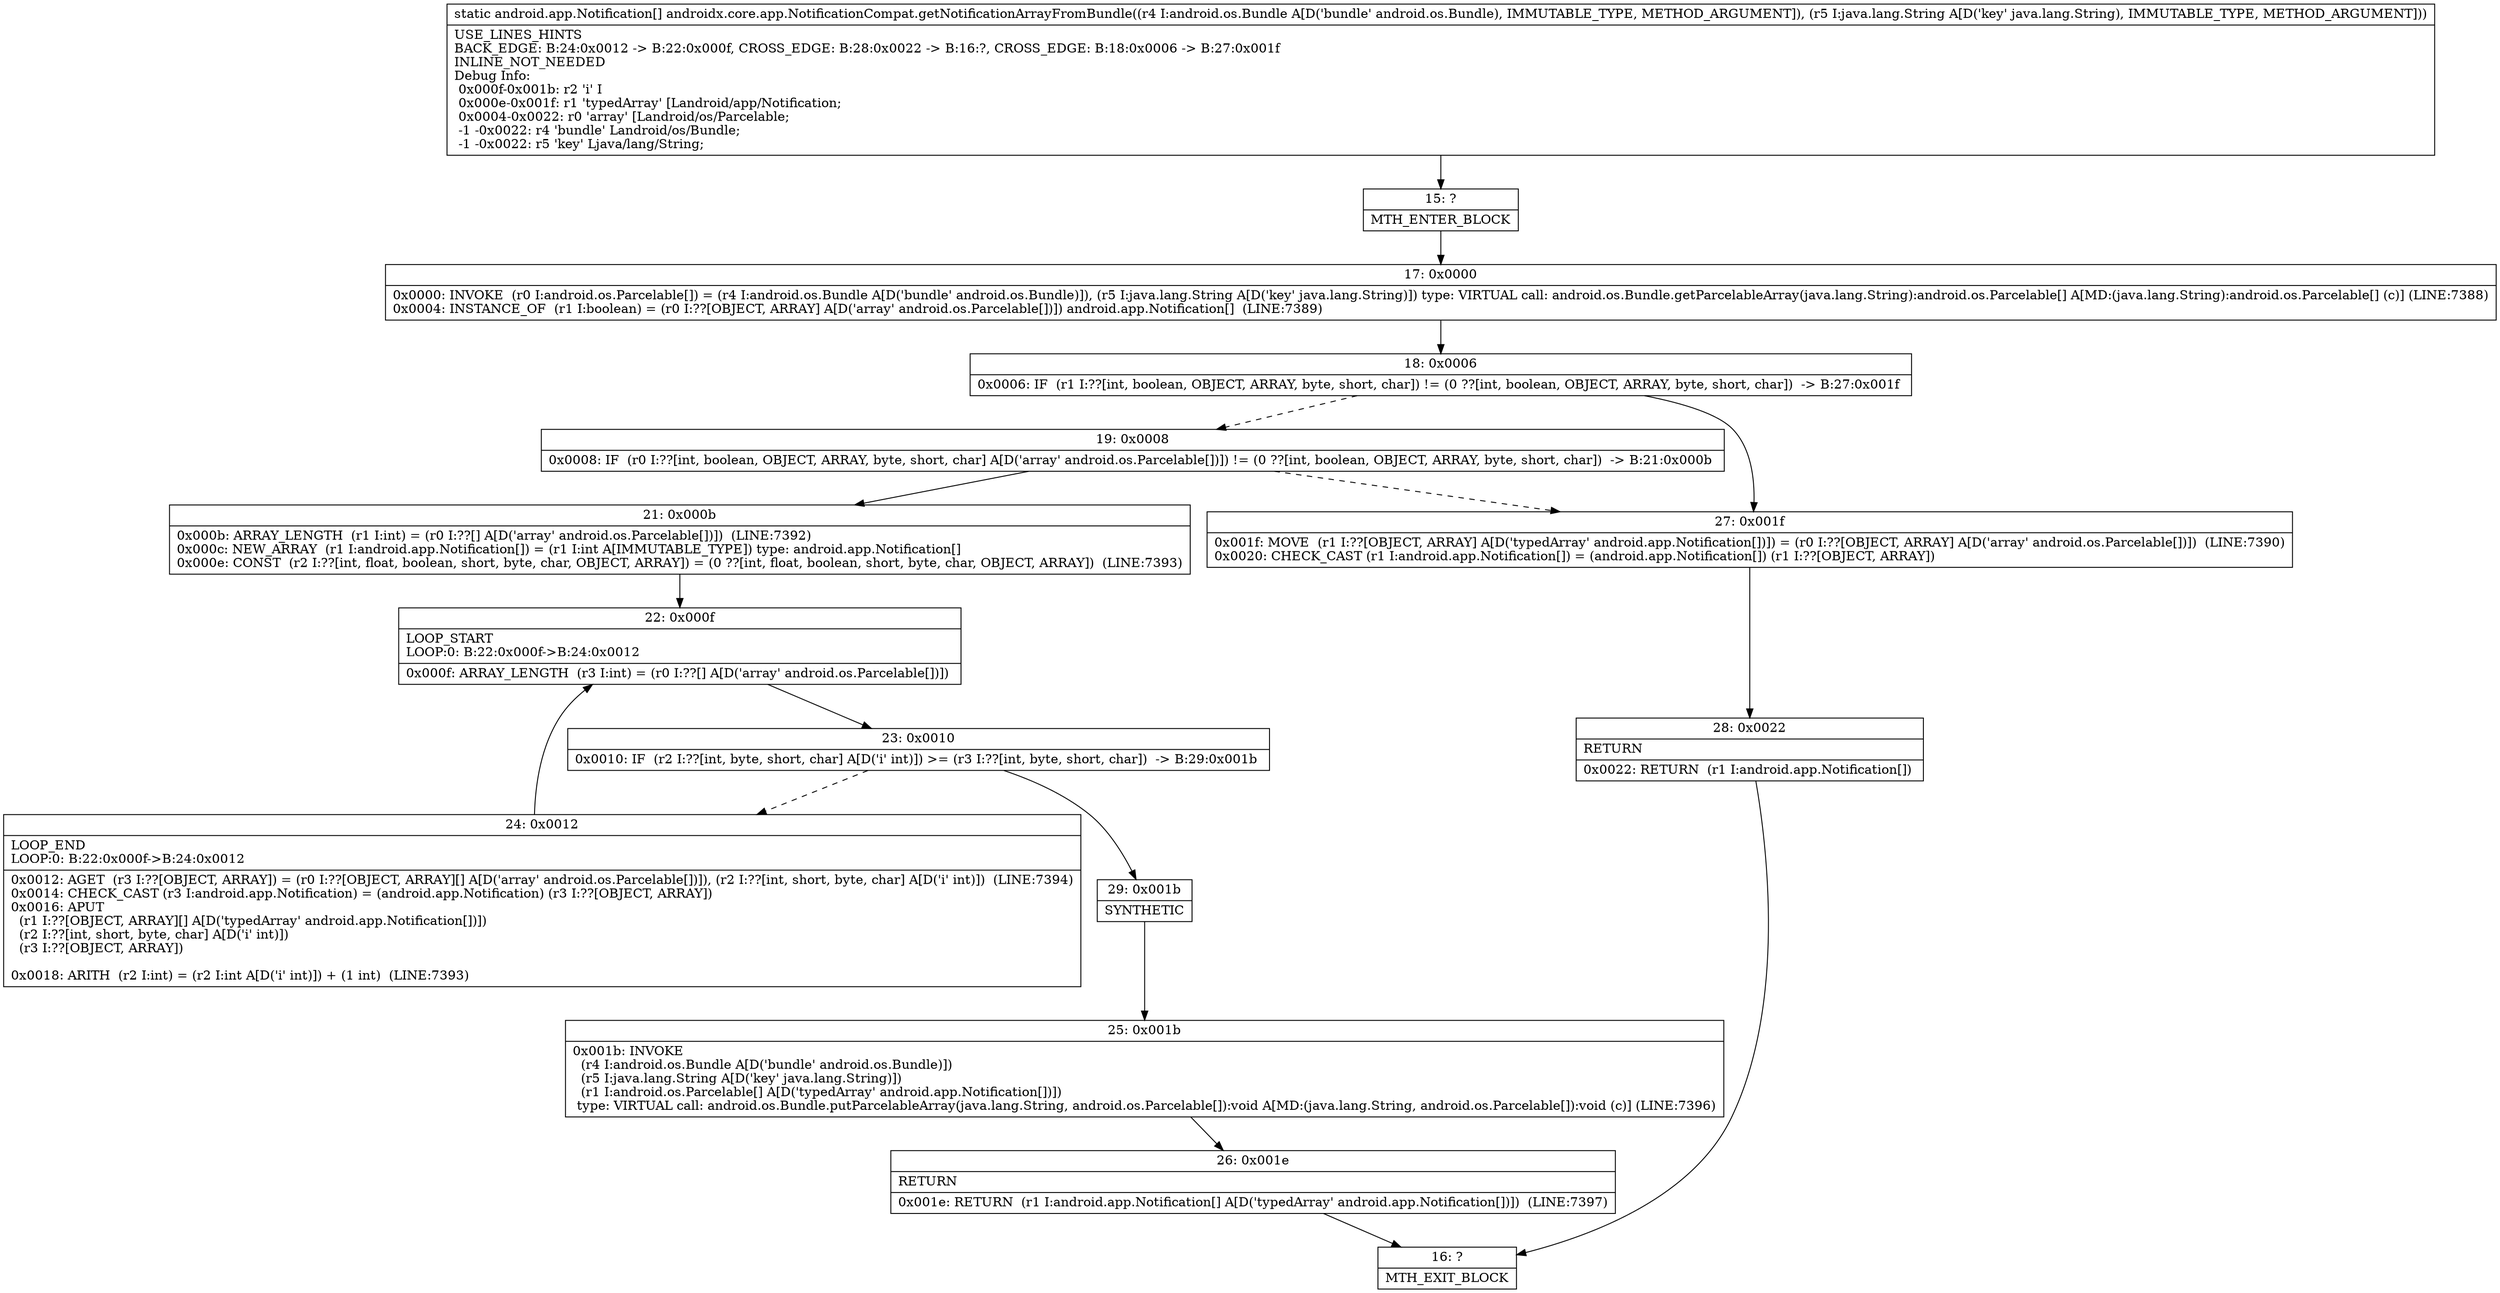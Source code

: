 digraph "CFG forandroidx.core.app.NotificationCompat.getNotificationArrayFromBundle(Landroid\/os\/Bundle;Ljava\/lang\/String;)[Landroid\/app\/Notification;" {
Node_15 [shape=record,label="{15\:\ ?|MTH_ENTER_BLOCK\l}"];
Node_17 [shape=record,label="{17\:\ 0x0000|0x0000: INVOKE  (r0 I:android.os.Parcelable[]) = (r4 I:android.os.Bundle A[D('bundle' android.os.Bundle)]), (r5 I:java.lang.String A[D('key' java.lang.String)]) type: VIRTUAL call: android.os.Bundle.getParcelableArray(java.lang.String):android.os.Parcelable[] A[MD:(java.lang.String):android.os.Parcelable[] (c)] (LINE:7388)\l0x0004: INSTANCE_OF  (r1 I:boolean) = (r0 I:??[OBJECT, ARRAY] A[D('array' android.os.Parcelable[])]) android.app.Notification[]  (LINE:7389)\l}"];
Node_18 [shape=record,label="{18\:\ 0x0006|0x0006: IF  (r1 I:??[int, boolean, OBJECT, ARRAY, byte, short, char]) != (0 ??[int, boolean, OBJECT, ARRAY, byte, short, char])  \-\> B:27:0x001f \l}"];
Node_19 [shape=record,label="{19\:\ 0x0008|0x0008: IF  (r0 I:??[int, boolean, OBJECT, ARRAY, byte, short, char] A[D('array' android.os.Parcelable[])]) != (0 ??[int, boolean, OBJECT, ARRAY, byte, short, char])  \-\> B:21:0x000b \l}"];
Node_21 [shape=record,label="{21\:\ 0x000b|0x000b: ARRAY_LENGTH  (r1 I:int) = (r0 I:??[] A[D('array' android.os.Parcelable[])])  (LINE:7392)\l0x000c: NEW_ARRAY  (r1 I:android.app.Notification[]) = (r1 I:int A[IMMUTABLE_TYPE]) type: android.app.Notification[] \l0x000e: CONST  (r2 I:??[int, float, boolean, short, byte, char, OBJECT, ARRAY]) = (0 ??[int, float, boolean, short, byte, char, OBJECT, ARRAY])  (LINE:7393)\l}"];
Node_22 [shape=record,label="{22\:\ 0x000f|LOOP_START\lLOOP:0: B:22:0x000f\-\>B:24:0x0012\l|0x000f: ARRAY_LENGTH  (r3 I:int) = (r0 I:??[] A[D('array' android.os.Parcelable[])]) \l}"];
Node_23 [shape=record,label="{23\:\ 0x0010|0x0010: IF  (r2 I:??[int, byte, short, char] A[D('i' int)]) \>= (r3 I:??[int, byte, short, char])  \-\> B:29:0x001b \l}"];
Node_24 [shape=record,label="{24\:\ 0x0012|LOOP_END\lLOOP:0: B:22:0x000f\-\>B:24:0x0012\l|0x0012: AGET  (r3 I:??[OBJECT, ARRAY]) = (r0 I:??[OBJECT, ARRAY][] A[D('array' android.os.Parcelable[])]), (r2 I:??[int, short, byte, char] A[D('i' int)])  (LINE:7394)\l0x0014: CHECK_CAST (r3 I:android.app.Notification) = (android.app.Notification) (r3 I:??[OBJECT, ARRAY]) \l0x0016: APUT  \l  (r1 I:??[OBJECT, ARRAY][] A[D('typedArray' android.app.Notification[])])\l  (r2 I:??[int, short, byte, char] A[D('i' int)])\l  (r3 I:??[OBJECT, ARRAY])\l \l0x0018: ARITH  (r2 I:int) = (r2 I:int A[D('i' int)]) + (1 int)  (LINE:7393)\l}"];
Node_29 [shape=record,label="{29\:\ 0x001b|SYNTHETIC\l}"];
Node_25 [shape=record,label="{25\:\ 0x001b|0x001b: INVOKE  \l  (r4 I:android.os.Bundle A[D('bundle' android.os.Bundle)])\l  (r5 I:java.lang.String A[D('key' java.lang.String)])\l  (r1 I:android.os.Parcelable[] A[D('typedArray' android.app.Notification[])])\l type: VIRTUAL call: android.os.Bundle.putParcelableArray(java.lang.String, android.os.Parcelable[]):void A[MD:(java.lang.String, android.os.Parcelable[]):void (c)] (LINE:7396)\l}"];
Node_26 [shape=record,label="{26\:\ 0x001e|RETURN\l|0x001e: RETURN  (r1 I:android.app.Notification[] A[D('typedArray' android.app.Notification[])])  (LINE:7397)\l}"];
Node_16 [shape=record,label="{16\:\ ?|MTH_EXIT_BLOCK\l}"];
Node_27 [shape=record,label="{27\:\ 0x001f|0x001f: MOVE  (r1 I:??[OBJECT, ARRAY] A[D('typedArray' android.app.Notification[])]) = (r0 I:??[OBJECT, ARRAY] A[D('array' android.os.Parcelable[])])  (LINE:7390)\l0x0020: CHECK_CAST (r1 I:android.app.Notification[]) = (android.app.Notification[]) (r1 I:??[OBJECT, ARRAY]) \l}"];
Node_28 [shape=record,label="{28\:\ 0x0022|RETURN\l|0x0022: RETURN  (r1 I:android.app.Notification[]) \l}"];
MethodNode[shape=record,label="{static android.app.Notification[] androidx.core.app.NotificationCompat.getNotificationArrayFromBundle((r4 I:android.os.Bundle A[D('bundle' android.os.Bundle), IMMUTABLE_TYPE, METHOD_ARGUMENT]), (r5 I:java.lang.String A[D('key' java.lang.String), IMMUTABLE_TYPE, METHOD_ARGUMENT]))  | USE_LINES_HINTS\lBACK_EDGE: B:24:0x0012 \-\> B:22:0x000f, CROSS_EDGE: B:28:0x0022 \-\> B:16:?, CROSS_EDGE: B:18:0x0006 \-\> B:27:0x001f\lINLINE_NOT_NEEDED\lDebug Info:\l  0x000f\-0x001b: r2 'i' I\l  0x000e\-0x001f: r1 'typedArray' [Landroid\/app\/Notification;\l  0x0004\-0x0022: r0 'array' [Landroid\/os\/Parcelable;\l  \-1 \-0x0022: r4 'bundle' Landroid\/os\/Bundle;\l  \-1 \-0x0022: r5 'key' Ljava\/lang\/String;\l}"];
MethodNode -> Node_15;Node_15 -> Node_17;
Node_17 -> Node_18;
Node_18 -> Node_19[style=dashed];
Node_18 -> Node_27;
Node_19 -> Node_21;
Node_19 -> Node_27[style=dashed];
Node_21 -> Node_22;
Node_22 -> Node_23;
Node_23 -> Node_24[style=dashed];
Node_23 -> Node_29;
Node_24 -> Node_22;
Node_29 -> Node_25;
Node_25 -> Node_26;
Node_26 -> Node_16;
Node_27 -> Node_28;
Node_28 -> Node_16;
}

